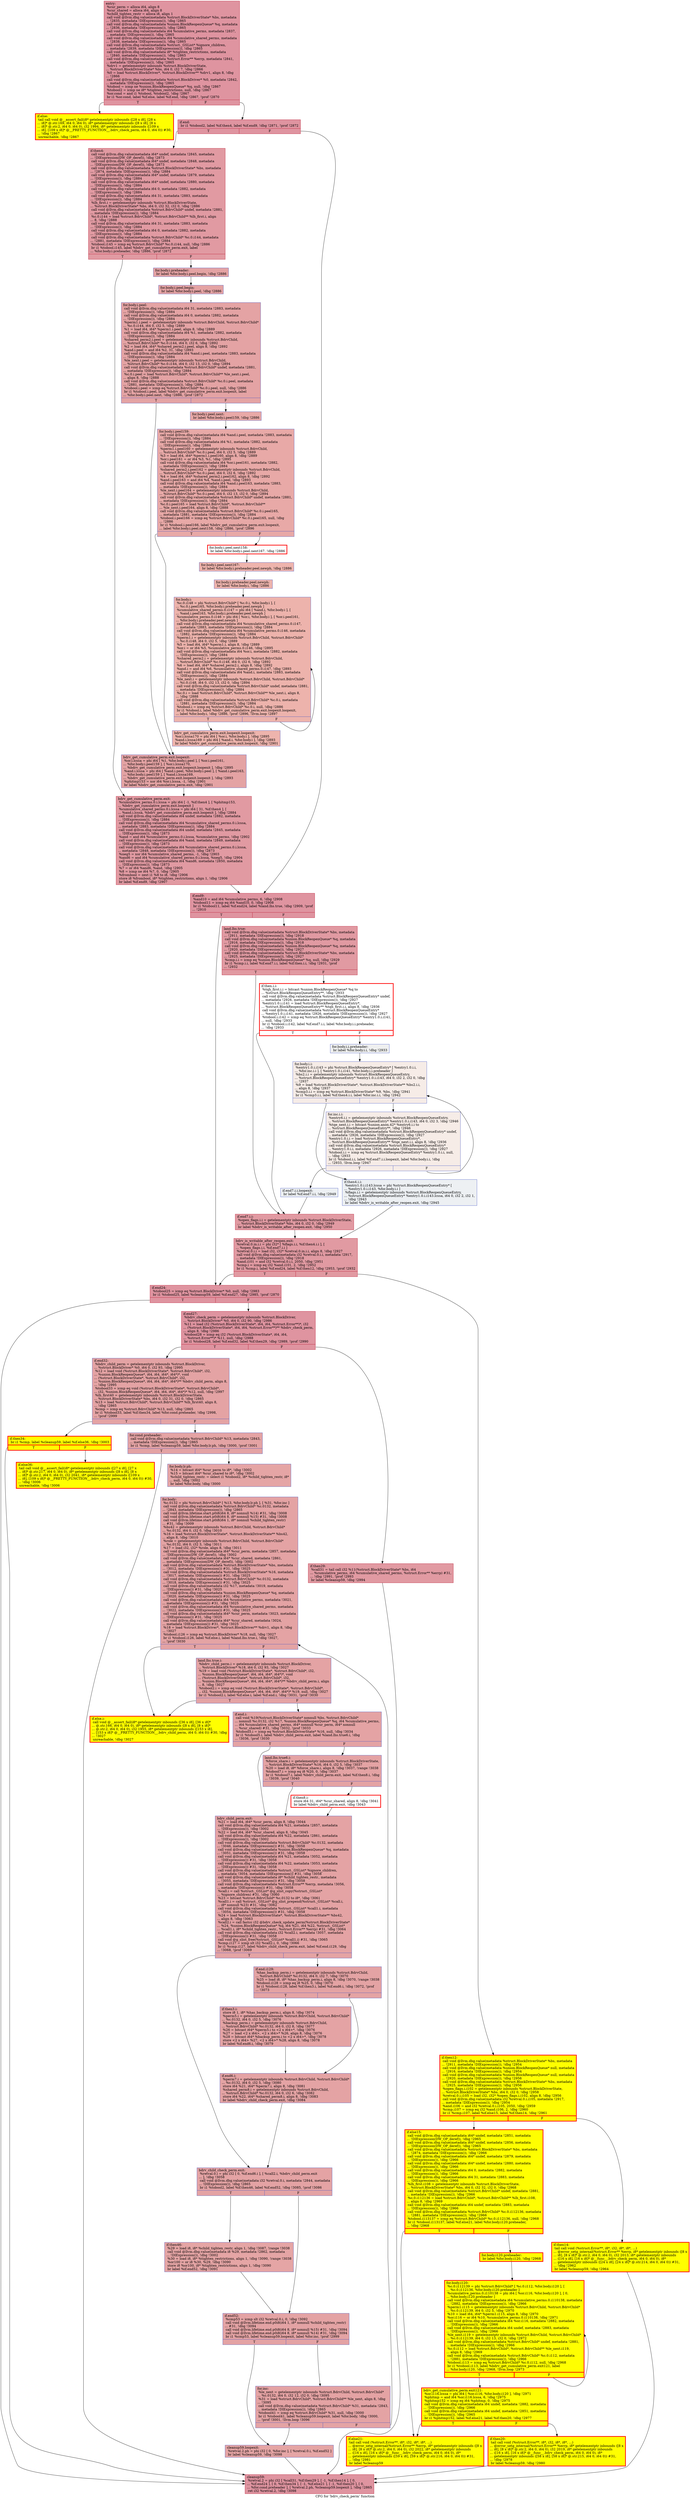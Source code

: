 digraph "CFG for 'bdrv_check_perm' function" {
	label="CFG for 'bdrv_check_perm' function";

	Node0x55906e8eee50 [shape=record,color="#b70d28ff", style=filled, fillcolor="#b70d2870",label="{entry:\l  %cur_perm = alloca i64, align 8\l  %cur_shared = alloca i64, align 8\l  %child_tighten_restr = alloca i8, align 1\l  call void @llvm.dbg.value(metadata %struct.BlockDriverState* %bs, metadata\l... !2835, metadata !DIExpression()), !dbg !2865\l  call void @llvm.dbg.value(metadata %union.BlockReopenQueue* %q, metadata\l... !2836, metadata !DIExpression()), !dbg !2865\l  call void @llvm.dbg.value(metadata i64 %cumulative_perms, metadata !2837,\l... metadata !DIExpression()), !dbg !2865\l  call void @llvm.dbg.value(metadata i64 %cumulative_shared_perms, metadata\l... !2838, metadata !DIExpression()), !dbg !2865\l  call void @llvm.dbg.value(metadata %struct._GSList* %ignore_children,\l... metadata !2839, metadata !DIExpression()), !dbg !2865\l  call void @llvm.dbg.value(metadata i8* %tighten_restrictions, metadata\l... !2840, metadata !DIExpression()), !dbg !2865\l  call void @llvm.dbg.value(metadata %struct.Error** %errp, metadata !2841,\l... metadata !DIExpression()), !dbg !2865\l  %drv1 = getelementptr inbounds %struct.BlockDriverState,\l... %struct.BlockDriverState* %bs, i64 0, i32 7, !dbg !2866\l  %0 = load %struct.BlockDriver*, %struct.BlockDriver** %drv1, align 8, !dbg\l... !2866\l  call void @llvm.dbg.value(metadata %struct.BlockDriver* %0, metadata !2842,\l... metadata !DIExpression()), !dbg !2865\l  %tobool = icmp ne %union.BlockReopenQueue* %q, null, !dbg !2867\l  %tobool2 = icmp ne i8* %tighten_restrictions, null, !dbg !2867\l  %or.cond = and i1 %tobool, %tobool2, !dbg !2867\l  br i1 %or.cond, label %if.else, label %if.end, !dbg !2867, !prof !2870\l|{<s0>T|<s1>F}}"];
	Node0x55906e8eee50:s0 -> Node0x55906e916940;
	Node0x55906e8eee50:s1 -> Node0x55906e9168d0;
	Node0x55906e916940 [shape=record,penwidth=3.0, style="filled", color="red", fillcolor="yellow",label="{if.else:                                          \l  tail call void @__assert_fail(i8* getelementptr inbounds ([28 x i8], [28 x\l... i8]* @.str.169, i64 0, i64 0), i8* getelementptr inbounds ([8 x i8], [8 x\l... i8]* @.str.2, i64 0, i64 0), i32 1994, i8* getelementptr inbounds ([109 x\l... i8], [109 x i8]* @__PRETTY_FUNCTION__.bdrv_check_perm, i64 0, i64 0)) #30,\l... !dbg !2867\l  unreachable, !dbg !2867\l}"];
	Node0x55906e9168d0 [shape=record,color="#b70d28ff", style=filled, fillcolor="#b70d2870",label="{if.end:                                           \l  br i1 %tobool2, label %if.then4, label %if.end9, !dbg !2871, !prof !2872\l|{<s0>T|<s1>F}}"];
	Node0x55906e9168d0:s0 -> Node0x55906e917570;
	Node0x55906e9168d0:s1 -> Node0x55906e917630;
	Node0x55906e917570 [shape=record,color="#b70d28ff", style=filled, fillcolor="#bb1b2c70",label="{if.then4:                                         \l  call void @llvm.dbg.value(metadata i64* undef, metadata !2845, metadata\l... !DIExpression(DW_OP_deref)), !dbg !2873\l  call void @llvm.dbg.value(metadata i64* undef, metadata !2848, metadata\l... !DIExpression(DW_OP_deref)), !dbg !2873\l  call void @llvm.dbg.value(metadata %struct.BlockDriverState* %bs, metadata\l... !2874, metadata !DIExpression()), !dbg !2884\l  call void @llvm.dbg.value(metadata i64* undef, metadata !2879, metadata\l... !DIExpression()), !dbg !2884\l  call void @llvm.dbg.value(metadata i64* undef, metadata !2880, metadata\l... !DIExpression()), !dbg !2884\l  call void @llvm.dbg.value(metadata i64 0, metadata !2882, metadata\l... !DIExpression()), !dbg !2884\l  call void @llvm.dbg.value(metadata i64 31, metadata !2883, metadata\l... !DIExpression()), !dbg !2884\l  %lh_first.i = getelementptr inbounds %struct.BlockDriverState,\l... %struct.BlockDriverState* %bs, i64 0, i32 32, i32 0, !dbg !2886\l  call void @llvm.dbg.value(metadata %struct.BdrvChild* undef, metadata !2881,\l... metadata !DIExpression()), !dbg !2884\l  %c.0.i144 = load %struct.BdrvChild*, %struct.BdrvChild** %lh_first.i, align\l... 8, !dbg !2888\l  call void @llvm.dbg.value(metadata i64 31, metadata !2883, metadata\l... !DIExpression()), !dbg !2884\l  call void @llvm.dbg.value(metadata i64 0, metadata !2882, metadata\l... !DIExpression()), !dbg !2884\l  call void @llvm.dbg.value(metadata %struct.BdrvChild* %c.0.i144, metadata\l... !2881, metadata !DIExpression()), !dbg !2884\l  %tobool.i145 = icmp eq %struct.BdrvChild* %c.0.i144, null, !dbg !2886\l  br i1 %tobool.i145, label %bdrv_get_cumulative_perm.exit, label\l... %for.body.i.preheader, !dbg !2886, !prof !2872\l|{<s0>T|<s1>F}}"];
	Node0x55906e917570:s0 -> Node0x55906e456090;
	Node0x55906e917570:s1 -> Node0x55906eb1cb30;
	Node0x55906eb1cb30 [shape=record,color="#3d50c3ff", style=filled, fillcolor="#c32e3170",label="{for.body.i.preheader:                             \l  br label %for.body.i.peel.begin, !dbg !2886\l}"];
	Node0x55906eb1cb30 -> Node0x55906eae4040;
	Node0x55906eae4040 [shape=record,color="#3d50c3ff", style=filled, fillcolor="#c32e3170",label="{for.body.i.peel.begin:                            \l  br label %for.body.i.peel, !dbg !2886\l}"];
	Node0x55906eae4040 -> Node0x55906ea578b0;
	Node0x55906ea578b0 [shape=record,color="#3d50c3ff", style=filled, fillcolor="#c32e3170",label="{for.body.i.peel:                                  \l  call void @llvm.dbg.value(metadata i64 31, metadata !2883, metadata\l... !DIExpression()), !dbg !2884\l  call void @llvm.dbg.value(metadata i64 0, metadata !2882, metadata\l... !DIExpression()), !dbg !2884\l  %perm1.i.peel = getelementptr inbounds %struct.BdrvChild, %struct.BdrvChild*\l... %c.0.i144, i64 0, i32 5, !dbg !2889\l  %1 = load i64, i64* %perm1.i.peel, align 8, !dbg !2889\l  call void @llvm.dbg.value(metadata i64 %1, metadata !2882, metadata\l... !DIExpression()), !dbg !2884\l  %shared_perm2.i.peel = getelementptr inbounds %struct.BdrvChild,\l... %struct.BdrvChild* %c.0.i144, i64 0, i32 6, !dbg !2892\l  %2 = load i64, i64* %shared_perm2.i.peel, align 8, !dbg !2892\l  %and.i.peel = and i64 %2, 31, !dbg !2893\l  call void @llvm.dbg.value(metadata i64 %and.i.peel, metadata !2883, metadata\l... !DIExpression()), !dbg !2884\l  %le_next.i.peel = getelementptr inbounds %struct.BdrvChild,\l... %struct.BdrvChild* %c.0.i144, i64 0, i32 13, i32 0, !dbg !2894\l  call void @llvm.dbg.value(metadata %struct.BdrvChild* undef, metadata !2881,\l... metadata !DIExpression()), !dbg !2884\l  %c.0.i.peel = load %struct.BdrvChild*, %struct.BdrvChild** %le_next.i.peel,\l... align 8, !dbg !2888\l  call void @llvm.dbg.value(metadata %struct.BdrvChild* %c.0.i.peel, metadata\l... !2881, metadata !DIExpression()), !dbg !2884\l  %tobool.i.peel = icmp eq %struct.BdrvChild* %c.0.i.peel, null, !dbg !2886\l  br i1 %tobool.i.peel, label %bdrv_get_cumulative_perm.exit.loopexit, label\l... %for.body.i.peel.next, !dbg !2886, !prof !2872\l|{<s0>T|<s1>F}}"];
	Node0x55906ea578b0:s0 -> Node0x55906e8ef4c0;
	Node0x55906ea578b0:s1 -> Node0x55906eb34480;
	Node0x55906eb34480 [shape=record,color="#3d50c3ff", style=filled, fillcolor="#ca3b3770",label="{for.body.i.peel.next:                             \l  br label %for.body.i.peel159, !dbg !2886\l}"];
	Node0x55906eb34480 -> Node0x55906e81d4c0;
	Node0x55906e81d4c0 [shape=record,color="#3d50c3ff", style=filled, fillcolor="#ca3b3770",label="{for.body.i.peel159:                               \l  call void @llvm.dbg.value(metadata i64 %and.i.peel, metadata !2883, metadata\l... !DIExpression()), !dbg !2884\l  call void @llvm.dbg.value(metadata i64 %1, metadata !2882, metadata\l... !DIExpression()), !dbg !2884\l  %perm1.i.peel160 = getelementptr inbounds %struct.BdrvChild,\l... %struct.BdrvChild* %c.0.i.peel, i64 0, i32 5, !dbg !2889\l  %3 = load i64, i64* %perm1.i.peel160, align 8, !dbg !2889\l  %or.i.peel161 = or i64 %3, %1, !dbg !2895\l  call void @llvm.dbg.value(metadata i64 %or.i.peel161, metadata !2882,\l... metadata !DIExpression()), !dbg !2884\l  %shared_perm2.i.peel162 = getelementptr inbounds %struct.BdrvChild,\l... %struct.BdrvChild* %c.0.i.peel, i64 0, i32 6, !dbg !2892\l  %4 = load i64, i64* %shared_perm2.i.peel162, align 8, !dbg !2892\l  %and.i.peel163 = and i64 %4, %and.i.peel, !dbg !2893\l  call void @llvm.dbg.value(metadata i64 %and.i.peel163, metadata !2883,\l... metadata !DIExpression()), !dbg !2884\l  %le_next.i.peel164 = getelementptr inbounds %struct.BdrvChild,\l... %struct.BdrvChild* %c.0.i.peel, i64 0, i32 13, i32 0, !dbg !2894\l  call void @llvm.dbg.value(metadata %struct.BdrvChild* undef, metadata !2881,\l... metadata !DIExpression()), !dbg !2884\l  %c.0.i.peel165 = load %struct.BdrvChild*, %struct.BdrvChild**\l... %le_next.i.peel164, align 8, !dbg !2888\l  call void @llvm.dbg.value(metadata %struct.BdrvChild* %c.0.i.peel165,\l... metadata !2881, metadata !DIExpression()), !dbg !2884\l  %tobool.i.peel166 = icmp eq %struct.BdrvChild* %c.0.i.peel165, null, !dbg\l... !2886\l  br i1 %tobool.i.peel166, label %bdrv_get_cumulative_perm.exit.loopexit,\l... label %for.body.i.peel.next158, !dbg !2886, !prof !2896\l|{<s0>T|<s1>F}}"];
	Node0x55906e81d4c0:s0 -> Node0x55906e8ef4c0;
	Node0x55906e81d4c0:s1 -> Node0x55906e8df2d0;
	Node0x55906e8df2d0 [shape=record,penwidth=3.0, color="red",label="{for.body.i.peel.next158:                          \l  br label %for.body.i.peel.next167, !dbg !2886\l}"];
	Node0x55906e8df2d0 -> Node0x55906eb152c0;
	Node0x55906eb152c0 [shape=record,color="#3d50c3ff", style=filled, fillcolor="#d8564670",label="{for.body.i.peel.next167:                          \l  br label %for.body.i.preheader.peel.newph, !dbg !2886\l}"];
	Node0x55906eb152c0 -> Node0x55906eb3b650;
	Node0x55906eb3b650 [shape=record,color="#3d50c3ff", style=filled, fillcolor="#d8564670",label="{for.body.i.preheader.peel.newph:                  \l  br label %for.body.i, !dbg !2886\l}"];
	Node0x55906eb3b650 -> Node0x55906e8efff0;
	Node0x55906e8efff0 [shape=record,color="#3d50c3ff", style=filled, fillcolor="#d6524470",label="{for.body.i:                                       \l  %c.0.i148 = phi %struct.BdrvChild* [ %c.0.i, %for.body.i ], [\l... %c.0.i.peel165, %for.body.i.preheader.peel.newph ]\l  %cumulative_shared_perms.0.i147 = phi i64 [ %and.i, %for.body.i ], [\l... %and.i.peel163, %for.body.i.preheader.peel.newph ]\l  %cumulative_perms.0.i146 = phi i64 [ %or.i, %for.body.i ], [ %or.i.peel161,\l... %for.body.i.preheader.peel.newph ]\l  call void @llvm.dbg.value(metadata i64 %cumulative_shared_perms.0.i147,\l... metadata !2883, metadata !DIExpression()), !dbg !2884\l  call void @llvm.dbg.value(metadata i64 %cumulative_perms.0.i146, metadata\l... !2882, metadata !DIExpression()), !dbg !2884\l  %perm1.i = getelementptr inbounds %struct.BdrvChild, %struct.BdrvChild*\l... %c.0.i148, i64 0, i32 5, !dbg !2889\l  %5 = load i64, i64* %perm1.i, align 8, !dbg !2889\l  %or.i = or i64 %5, %cumulative_perms.0.i146, !dbg !2895\l  call void @llvm.dbg.value(metadata i64 %or.i, metadata !2882, metadata\l... !DIExpression()), !dbg !2884\l  %shared_perm2.i = getelementptr inbounds %struct.BdrvChild,\l... %struct.BdrvChild* %c.0.i148, i64 0, i32 6, !dbg !2892\l  %6 = load i64, i64* %shared_perm2.i, align 8, !dbg !2892\l  %and.i = and i64 %6, %cumulative_shared_perms.0.i147, !dbg !2893\l  call void @llvm.dbg.value(metadata i64 %and.i, metadata !2883, metadata\l... !DIExpression()), !dbg !2884\l  %le_next.i = getelementptr inbounds %struct.BdrvChild, %struct.BdrvChild*\l... %c.0.i148, i64 0, i32 13, i32 0, !dbg !2894\l  call void @llvm.dbg.value(metadata %struct.BdrvChild* undef, metadata !2881,\l... metadata !DIExpression()), !dbg !2884\l  %c.0.i = load %struct.BdrvChild*, %struct.BdrvChild** %le_next.i, align 8,\l... !dbg !2888\l  call void @llvm.dbg.value(metadata %struct.BdrvChild* %c.0.i, metadata\l... !2881, metadata !DIExpression()), !dbg !2884\l  %tobool.i = icmp eq %struct.BdrvChild* %c.0.i, null, !dbg !2886\l  br i1 %tobool.i, label %bdrv_get_cumulative_perm.exit.loopexit.loopexit,\l... label %for.body.i, !dbg !2886, !prof !2896, !llvm.loop !2897\l|{<s0>T|<s1>F}}"];
	Node0x55906e8efff0:s0 -> Node0x55906eae3a60;
	Node0x55906e8efff0:s1 -> Node0x55906e8efff0;
	Node0x55906eae3a60 [shape=record,color="#3d50c3ff", style=filled, fillcolor="#d8564670",label="{bdrv_get_cumulative_perm.exit.loopexit.loopexit:  \l  %or.i.lcssa170 = phi i64 [ %or.i, %for.body.i ], !dbg !2895\l  %and.i.lcssa169 = phi i64 [ %and.i, %for.body.i ], !dbg !2893\l  br label %bdrv_get_cumulative_perm.exit.loopexit, !dbg !2901\l}"];
	Node0x55906eae3a60 -> Node0x55906e8ef4c0;
	Node0x55906e8ef4c0 [shape=record,color="#3d50c3ff", style=filled, fillcolor="#c32e3170",label="{bdrv_get_cumulative_perm.exit.loopexit:           \l  %or.i.lcssa = phi i64 [ %1, %for.body.i.peel ], [ %or.i.peel161,\l... %for.body.i.peel159 ], [ %or.i.lcssa170,\l... %bdrv_get_cumulative_perm.exit.loopexit.loopexit ], !dbg !2895\l  %and.i.lcssa = phi i64 [ %and.i.peel, %for.body.i.peel ], [ %and.i.peel163,\l... %for.body.i.peel159 ], [ %and.i.lcssa169,\l... %bdrv_get_cumulative_perm.exit.loopexit.loopexit ], !dbg !2893\l  %phitmp153 = xor i64 %or.i.lcssa, -1, !dbg !2901\l  br label %bdrv_get_cumulative_perm.exit, !dbg !2901\l}"];
	Node0x55906e8ef4c0 -> Node0x55906e456090;
	Node0x55906e456090 [shape=record,color="#b70d28ff", style=filled, fillcolor="#bb1b2c70",label="{bdrv_get_cumulative_perm.exit:                    \l  %cumulative_perms.0.i.lcssa = phi i64 [ -1, %if.then4 ], [ %phitmp153,\l... %bdrv_get_cumulative_perm.exit.loopexit ]\l  %cumulative_shared_perms.0.i.lcssa = phi i64 [ 31, %if.then4 ], [\l... %and.i.lcssa, %bdrv_get_cumulative_perm.exit.loopexit ], !dbg !2884\l  call void @llvm.dbg.value(metadata i64 undef, metadata !2882, metadata\l... !DIExpression()), !dbg !2884\l  call void @llvm.dbg.value(metadata i64 %cumulative_shared_perms.0.i.lcssa,\l... metadata !2883, metadata !DIExpression()), !dbg !2884\l  call void @llvm.dbg.value(metadata i64 undef, metadata !2845, metadata\l... !DIExpression()), !dbg !2873\l  %and = and i64 %cumulative_perms.0.i.lcssa, %cumulative_perms, !dbg !2902\l  call void @llvm.dbg.value(metadata i64 %and, metadata !2849, metadata\l... !DIExpression()), !dbg !2873\l  call void @llvm.dbg.value(metadata i64 %cumulative_shared_perms.0.i.lcssa,\l... metadata !2848, metadata !DIExpression()), !dbg !2873\l  %neg5 = xor i64 %cumulative_shared_perms, -1, !dbg !2903\l  %and6 = and i64 %cumulative_shared_perms.0.i.lcssa, %neg5, !dbg !2904\l  call void @llvm.dbg.value(metadata i64 %and6, metadata !2850, metadata\l... !DIExpression()), !dbg !2873\l  %7 = or i64 %and6, %and, !dbg !2905\l  %8 = icmp ne i64 %7, 0, !dbg !2905\l  %frombool = zext i1 %8 to i8, !dbg !2906\l  store i8 %frombool, i8* %tighten_restrictions, align 1, !dbg !2906\l  br label %if.end9, !dbg !2907\l}"];
	Node0x55906e456090 -> Node0x55906e917630;
	Node0x55906e917630 [shape=record,color="#b70d28ff", style=filled, fillcolor="#b70d2870",label="{if.end9:                                          \l  %and10 = and i64 %cumulative_perms, 6, !dbg !2908\l  %tobool11 = icmp eq i64 %and10, 0, !dbg !2908\l  br i1 %tobool11, label %if.end24, label %land.lhs.true, !dbg !2909, !prof\l... !2910\l|{<s0>T|<s1>F}}"];
	Node0x55906e917630:s0 -> Node0x55906e91a2e0;
	Node0x55906e917630:s1 -> Node0x55906e91a350;
	Node0x55906e91a350 [shape=record,color="#b70d28ff", style=filled, fillcolor="#bb1b2c70",label="{land.lhs.true:                                    \l  call void @llvm.dbg.value(metadata %struct.BlockDriverState* %bs, metadata\l... !2911, metadata !DIExpression()), !dbg !2918\l  call void @llvm.dbg.value(metadata %union.BlockReopenQueue* %q, metadata\l... !2916, metadata !DIExpression()), !dbg !2918\l  call void @llvm.dbg.value(metadata %union.BlockReopenQueue* %q, metadata\l... !2920, metadata !DIExpression()), !dbg !2927\l  call void @llvm.dbg.value(metadata %struct.BlockDriverState* %bs, metadata\l... !2925, metadata !DIExpression()), !dbg !2927\l  %cmp.i.i = icmp eq %union.BlockReopenQueue* %q, null, !dbg !2929\l  br i1 %cmp.i.i, label %if.end7.i.i, label %if.then.i.i, !dbg !2931, !prof\l... !2932\l|{<s0>T|<s1>F}}"];
	Node0x55906e91a350:s0 -> Node0x55906e811760;
	Node0x55906e91a350:s1 -> Node0x55906e930b10;
	Node0x55906e930b10 [shape=record,penwidth=3.0, color="red",label="{if.then.i.i:                                      \l  %tqh_first.i.i = bitcast %union.BlockReopenQueue* %q to\l... %struct.BlockReopenQueueEntry**, !dbg !2933\l  call void @llvm.dbg.value(metadata %struct.BlockReopenQueueEntry* undef,\l... metadata !2926, metadata !DIExpression()), !dbg !2927\l  %entry1.0.i.i141 = load %struct.BlockReopenQueueEntry*,\l... %struct.BlockReopenQueueEntry** %tqh_first.i.i, align 8, !dbg !2936\l  call void @llvm.dbg.value(metadata %struct.BlockReopenQueueEntry*\l... %entry1.0.i.i141, metadata !2926, metadata !DIExpression()), !dbg !2927\l  %tobool.i.i142 = icmp eq %struct.BlockReopenQueueEntry* %entry1.0.i.i141,\l... null, !dbg !2933\l  br i1 %tobool.i.i142, label %if.end7.i.i, label %for.body.i.i.preheader,\l... !dbg !2933\l|{<s0>T|<s1>F}}"];
	Node0x55906e930b10:s0 -> Node0x55906e811760;
	Node0x55906e930b10:s1 -> Node0x55906e822dd0;
	Node0x55906e822dd0 [shape=record,color="#3d50c3ff", style=filled, fillcolor="#dbdcde70",label="{for.body.i.i.preheader:                           \l  br label %for.body.i.i, !dbg !2933\l}"];
	Node0x55906e822dd0 -> Node0x55906e37cdf0;
	Node0x55906e37cdf0 [shape=record,color="#3d50c3ff", style=filled, fillcolor="#ead5c970",label="{for.body.i.i:                                     \l  %entry1.0.i.i143 = phi %struct.BlockReopenQueueEntry* [ %entry1.0.i.i,\l... %for.inc.i.i ], [ %entry1.0.i.i141, %for.body.i.i.preheader ]\l  %bs2.i.i = getelementptr inbounds %struct.BlockReopenQueueEntry,\l... %struct.BlockReopenQueueEntry* %entry1.0.i.i143, i64 0, i32 2, i32 0, !dbg\l... !2937\l  %9 = load %struct.BlockDriverState*, %struct.BlockDriverState** %bs2.i.i,\l... align 8, !dbg !2937\l  %cmp3.i.i = icmp eq %struct.BlockDriverState* %9, %bs, !dbg !2941\l  br i1 %cmp3.i.i, label %if.then4.i.i, label %for.inc.i.i, !dbg !2942\l|{<s0>T|<s1>F}}"];
	Node0x55906e37cdf0:s0 -> Node0x55906e750ea0;
	Node0x55906e37cdf0:s1 -> Node0x55906e6d93c0;
	Node0x55906e750ea0 [shape=record,color="#3d50c3ff", style=filled, fillcolor="#d6dce470",label="{if.then4.i.i:                                     \l  %entry1.0.i.i143.lcssa = phi %struct.BlockReopenQueueEntry* [\l... %entry1.0.i.i143, %for.body.i.i ]\l  %flags.i.i = getelementptr inbounds %struct.BlockReopenQueueEntry,\l... %struct.BlockReopenQueueEntry* %entry1.0.i.i143.lcssa, i64 0, i32 2, i32 1,\l... !dbg !2943\l  br label %bdrv_is_writable_after_reopen.exit, !dbg !2945\l}"];
	Node0x55906e750ea0 -> Node0x55906e5c9710;
	Node0x55906e6d93c0 [shape=record,color="#3d50c3ff", style=filled, fillcolor="#ead5c970",label="{for.inc.i.i:                                      \l  %entry6.i.i = getelementptr inbounds %struct.BlockReopenQueueEntry,\l... %struct.BlockReopenQueueEntry* %entry1.0.i.i143, i64 0, i32 3, !dbg !2946\l  %tqe_next.i.i = bitcast %union.anon.42* %entry6.i.i to\l... %struct.BlockReopenQueueEntry**, !dbg !2946\l  call void @llvm.dbg.value(metadata %struct.BlockReopenQueueEntry* undef,\l... metadata !2926, metadata !DIExpression()), !dbg !2927\l  %entry1.0.i.i = load %struct.BlockReopenQueueEntry*,\l... %struct.BlockReopenQueueEntry** %tqe_next.i.i, align 8, !dbg !2936\l  call void @llvm.dbg.value(metadata %struct.BlockReopenQueueEntry*\l... %entry1.0.i.i, metadata !2926, metadata !DIExpression()), !dbg !2927\l  %tobool.i.i = icmp eq %struct.BlockReopenQueueEntry* %entry1.0.i.i, null,\l... !dbg !2933\l  br i1 %tobool.i.i, label %if.end7.i.i.loopexit, label %for.body.i.i, !dbg\l... !2933, !llvm.loop !2947\l|{<s0>T|<s1>F}}"];
	Node0x55906e6d93c0:s0 -> Node0x55906e2cc690;
	Node0x55906e6d93c0:s1 -> Node0x55906e37cdf0;
	Node0x55906e2cc690 [shape=record,color="#3d50c3ff", style=filled, fillcolor="#d6dce470",label="{if.end7.i.i.loopexit:                             \l  br label %if.end7.i.i, !dbg !2949\l}"];
	Node0x55906e2cc690 -> Node0x55906e811760;
	Node0x55906e811760 [shape=record,color="#b70d28ff", style=filled, fillcolor="#bb1b2c70",label="{if.end7.i.i:                                      \l  %open_flags.i.i = getelementptr inbounds %struct.BlockDriverState,\l... %struct.BlockDriverState* %bs, i64 0, i32 0, !dbg !2949\l  br label %bdrv_is_writable_after_reopen.exit, !dbg !2950\l}"];
	Node0x55906e811760 -> Node0x55906e5c9710;
	Node0x55906e5c9710 [shape=record,color="#b70d28ff", style=filled, fillcolor="#bb1b2c70",label="{bdrv_is_writable_after_reopen.exit:               \l  %retval.0.in.i.i = phi i32* [ %flags.i.i, %if.then4.i.i ], [\l... %open_flags.i.i, %if.end7.i.i ]\l  %retval.0.i.i = load i32, i32* %retval.0.in.i.i, align 8, !dbg !2927\l  call void @llvm.dbg.value(metadata i32 %retval.0.i.i, metadata !2917,\l... metadata !DIExpression()), !dbg !2918\l  %and.i101 = and i32 %retval.0.i.i, 2050, !dbg !2951\l  %cmp.i = icmp eq i32 %and.i101, 2, !dbg !2952\l  br i1 %cmp.i, label %if.end24, label %if.then12, !dbg !2953, !prof !2932\l|{<s0>T|<s1>F}}"];
	Node0x55906e5c9710:s0 -> Node0x55906e91a2e0;
	Node0x55906e5c9710:s1 -> Node0x55906e91a290;
	Node0x55906e91a290 [shape=record,penwidth=3.0, style="filled", color="red", fillcolor="yellow",label="{if.then12:                                        \l  call void @llvm.dbg.value(metadata %struct.BlockDriverState* %bs, metadata\l... !2911, metadata !DIExpression()), !dbg !2954\l  call void @llvm.dbg.value(metadata %union.BlockReopenQueue* null, metadata\l... !2916, metadata !DIExpression()), !dbg !2954\l  call void @llvm.dbg.value(metadata %union.BlockReopenQueue* null, metadata\l... !2920, metadata !DIExpression()), !dbg !2956\l  call void @llvm.dbg.value(metadata %struct.BlockDriverState* %bs, metadata\l... !2925, metadata !DIExpression()), !dbg !2956\l  %open_flags.i.i102 = getelementptr inbounds %struct.BlockDriverState,\l... %struct.BlockDriverState* %bs, i64 0, i32 0, !dbg !2958\l  %retval.0.i.i105 = load i32, i32* %open_flags.i.i102, align 8, !dbg !2956\l  call void @llvm.dbg.value(metadata i32 %retval.0.i.i105, metadata !2917,\l... metadata !DIExpression()), !dbg !2954\l  %and.i106 = and i32 %retval.0.i.i105, 2050, !dbg !2959\l  %cmp.i107 = icmp eq i32 %and.i106, 2, !dbg !2960\l  br i1 %cmp.i107, label %if.else15, label %if.then14, !dbg !2961\l|{<s0>T|<s1>F}}"];
	Node0x55906e91a290:s0 -> Node0x55906e91acb0;
	Node0x55906e91a290:s1 -> Node0x55906e91abf0;
	Node0x55906e91abf0 [shape=record,penwidth=3.0, style="filled", color="red", fillcolor="yellow",label="{if.then14:                                        \l  tail call void (%struct.Error**, i8*, i32, i8*, i8*, ...)\l... @error_setg_internal(%struct.Error** %errp, i8* getelementptr inbounds ([8 x\l... i8], [8 x i8]* @.str.2, i64 0, i64 0), i32 2013, i8* getelementptr inbounds\l... ([16 x i8], [16 x i8]* @__func__.bdrv_check_perm, i64 0, i64 0), i8*\l... getelementptr inbounds ([24 x i8], [24 x i8]* @.str.214, i64 0, i64 0)) #31,\l... !dbg !2962\l  br label %cleanup59, !dbg !2964\l}"];
	Node0x55906e91abf0 -> Node0x55906e91cc90;
	Node0x55906e91acb0 [shape=record,penwidth=3.0, style="filled", color="red", fillcolor="yellow",label="{if.else15:                                        \l  call void @llvm.dbg.value(metadata i64* undef, metadata !2851, metadata\l... !DIExpression(DW_OP_deref)), !dbg !2965\l  call void @llvm.dbg.value(metadata i64* undef, metadata !2856, metadata\l... !DIExpression(DW_OP_deref)), !dbg !2965\l  call void @llvm.dbg.value(metadata %struct.BlockDriverState* %bs, metadata\l... !2874, metadata !DIExpression()), !dbg !2966\l  call void @llvm.dbg.value(metadata i64* undef, metadata !2879, metadata\l... !DIExpression()), !dbg !2966\l  call void @llvm.dbg.value(metadata i64* undef, metadata !2880, metadata\l... !DIExpression()), !dbg !2966\l  call void @llvm.dbg.value(metadata i64 0, metadata !2882, metadata\l... !DIExpression()), !dbg !2966\l  call void @llvm.dbg.value(metadata i64 31, metadata !2883, metadata\l... !DIExpression()), !dbg !2966\l  %lh_first.i108 = getelementptr inbounds %struct.BlockDriverState,\l... %struct.BlockDriverState* %bs, i64 0, i32 32, i32 0, !dbg !2968\l  call void @llvm.dbg.value(metadata %struct.BdrvChild* undef, metadata !2881,\l... metadata !DIExpression()), !dbg !2966\l  %c.0.i112136 = load %struct.BdrvChild*, %struct.BdrvChild** %lh_first.i108,\l... align 8, !dbg !2969\l  call void @llvm.dbg.value(metadata i64 undef, metadata !2883, metadata\l... !DIExpression()), !dbg !2966\l  call void @llvm.dbg.value(metadata %struct.BdrvChild* %c.0.i112136, metadata\l... !2881, metadata !DIExpression()), !dbg !2966\l  %tobool.i113137 = icmp eq %struct.BdrvChild* %c.0.i112136, null, !dbg !2968\l  br i1 %tobool.i113137, label %if.else21, label %for.body.i120.preheader,\l... !dbg !2968\l|{<s0>T|<s1>F}}"];
	Node0x55906e91acb0:s0 -> Node0x55906e91c530;
	Node0x55906e91acb0:s1 -> Node0x55906ebac560;
	Node0x55906ebac560 [shape=record,penwidth=3.0, style="filled", color="red", fillcolor="yellow",label="{for.body.i120.preheader:                          \l  br label %for.body.i120, !dbg !2968\l}"];
	Node0x55906ebac560 -> Node0x55906e95de40;
	Node0x55906e95de40 [shape=record,penwidth=3.0, style="filled", color="red", fillcolor="yellow",label="{for.body.i120:                                    \l  %c.0.i112139 = phi %struct.BdrvChild* [ %c.0.i112, %for.body.i120 ], [\l... %c.0.i112136, %for.body.i120.preheader ]\l  %cumulative_perms.0.i110138 = phi i64 [ %or.i116, %for.body.i120 ], [ 0,\l... %for.body.i120.preheader ]\l  call void @llvm.dbg.value(metadata i64 %cumulative_perms.0.i110138, metadata\l... !2882, metadata !DIExpression()), !dbg !2966\l  %perm1.i115 = getelementptr inbounds %struct.BdrvChild, %struct.BdrvChild*\l... %c.0.i112139, i64 0, i32 5, !dbg !2970\l  %10 = load i64, i64* %perm1.i115, align 8, !dbg !2970\l  %or.i116 = or i64 %10, %cumulative_perms.0.i110138, !dbg !2971\l  call void @llvm.dbg.value(metadata i64 %or.i116, metadata !2882, metadata\l... !DIExpression()), !dbg !2966\l  call void @llvm.dbg.value(metadata i64 undef, metadata !2883, metadata\l... !DIExpression()), !dbg !2966\l  %le_next.i119 = getelementptr inbounds %struct.BdrvChild, %struct.BdrvChild*\l... %c.0.i112139, i64 0, i32 13, i32 0, !dbg !2972\l  call void @llvm.dbg.value(metadata %struct.BdrvChild* undef, metadata !2881,\l... metadata !DIExpression()), !dbg !2966\l  %c.0.i112 = load %struct.BdrvChild*, %struct.BdrvChild** %le_next.i119,\l... align 8, !dbg !2969\l  call void @llvm.dbg.value(metadata %struct.BdrvChild* %c.0.i112, metadata\l... !2881, metadata !DIExpression()), !dbg !2966\l  %tobool.i113 = icmp eq %struct.BdrvChild* %c.0.i112, null, !dbg !2968\l  br i1 %tobool.i113, label %bdrv_get_cumulative_perm.exit121, label\l... %for.body.i120, !dbg !2968, !llvm.loop !2973\l|{<s0>T|<s1>F}}"];
	Node0x55906e95de40:s0 -> Node0x55906e2296f0;
	Node0x55906e95de40:s1 -> Node0x55906e95de40;
	Node0x55906e2296f0 [shape=record,penwidth=3.0, style="filled", color="red", fillcolor="yellow",label="{bdrv_get_cumulative_perm.exit121:                 \l  %or.i116.lcssa = phi i64 [ %or.i116, %for.body.i120 ], !dbg !2971\l  %phitmp = and i64 %or.i116.lcssa, 6, !dbg !2975\l  %phitmp152 = icmp eq i64 %phitmp, 0, !dbg !2975\l  call void @llvm.dbg.value(metadata i64 undef, metadata !2882, metadata\l... !DIExpression()), !dbg !2966\l  call void @llvm.dbg.value(metadata i64 undef, metadata !2851, metadata\l... !DIExpression()), !dbg !2965\l  br i1 %phitmp152, label %if.else21, label %if.then20, !dbg !2977\l|{<s0>T|<s1>F}}"];
	Node0x55906e2296f0:s0 -> Node0x55906e91c530;
	Node0x55906e2296f0:s1 -> Node0x55906e91c490;
	Node0x55906e91c490 [shape=record,penwidth=3.0, style="filled", color="red", fillcolor="yellow",label="{if.then20:                                        \l  tail call void (%struct.Error**, i8*, i32, i8*, i8*, ...)\l... @error_setg_internal(%struct.Error** %errp, i8* getelementptr inbounds ([8 x\l... i8], [8 x i8]* @.str.2, i64 0, i64 0), i32 2019, i8* getelementptr inbounds\l... ([16 x i8], [16 x i8]* @__func__.bdrv_check_perm, i64 0, i64 0), i8*\l... getelementptr inbounds ([58 x i8], [58 x i8]* @.str.215, i64 0, i64 0)) #31,\l... !dbg !2978\l  br label %cleanup59, !dbg !2980\l}"];
	Node0x55906e91c490 -> Node0x55906e91cc90;
	Node0x55906e91c530 [shape=record,penwidth=3.0, style="filled", color="red", fillcolor="yellow",label="{if.else21:                                        \l  tail call void (%struct.Error**, i8*, i32, i8*, i8*, ...)\l... @error_setg_internal(%struct.Error** %errp, i8* getelementptr inbounds ([8 x\l... i8], [8 x i8]* @.str.2, i64 0, i64 0), i32 2022, i8* getelementptr inbounds\l... ([16 x i8], [16 x i8]* @__func__.bdrv_check_perm, i64 0, i64 0), i8*\l... getelementptr inbounds ([59 x i8], [59 x i8]* @.str.216, i64 0, i64 0)) #31,\l... !dbg !2981\l  br label %cleanup59\l}"];
	Node0x55906e91c530 -> Node0x55906e91cc90;
	Node0x55906e91a2e0 [shape=record,color="#b70d28ff", style=filled, fillcolor="#b70d2870",label="{if.end24:                                         \l  %tobool25 = icmp eq %struct.BlockDriver* %0, null, !dbg !2983\l  br i1 %tobool25, label %cleanup59, label %if.end27, !dbg !2985, !prof !2870\l|{<s0>T|<s1>F}}"];
	Node0x55906e91a2e0:s0 -> Node0x55906e91cc90;
	Node0x55906e91a2e0:s1 -> Node0x55906e91ded0;
	Node0x55906e91ded0 [shape=record,color="#b70d28ff", style=filled, fillcolor="#b70d2870",label="{if.end27:                                         \l  %bdrv_check_perm = getelementptr inbounds %struct.BlockDriver,\l... %struct.BlockDriver* %0, i64 0, i32 90, !dbg !2986\l  %11 = load i32 (%struct.BlockDriverState*, i64, i64, %struct.Error**)*, i32\l... (%struct.BlockDriverState*, i64, i64, %struct.Error**)** %bdrv_check_perm,\l... align 8, !dbg !2986\l  %tobool28 = icmp eq i32 (%struct.BlockDriverState*, i64, i64,\l... %struct.Error**)* %11, null, !dbg !2988\l  br i1 %tobool28, label %if.end32, label %if.then29, !dbg !2989, !prof !2990\l|{<s0>T|<s1>F}}"];
	Node0x55906e91ded0:s0 -> Node0x55906e91e570;
	Node0x55906e91ded0:s1 -> Node0x55906e91e520;
	Node0x55906e91e520 [shape=record,color="#b70d28ff", style=filled, fillcolor="#bb1b2c70",label="{if.then29:                                        \l  %call31 = tail call i32 %11(%struct.BlockDriverState* %bs, i64\l... %cumulative_perms, i64 %cumulative_shared_perms, %struct.Error** %errp) #31,\l... !dbg !2991, !prof !2993\l  br label %cleanup59, !dbg !2994\l}"];
	Node0x55906e91e520 -> Node0x55906e91cc90;
	Node0x55906e91e570 [shape=record,color="#3d50c3ff", style=filled, fillcolor="#c32e3170",label="{if.end32:                                         \l  %bdrv_child_perm = getelementptr inbounds %struct.BlockDriver,\l... %struct.BlockDriver* %0, i64 0, i32 93, !dbg !2995\l  %12 = load void (%struct.BlockDriverState*, %struct.BdrvChild*, i32,\l... %union.BlockReopenQueue*, i64, i64, i64*, i64*)*, void\l... (%struct.BlockDriverState*, %struct.BdrvChild*, i32,\l... %union.BlockReopenQueue*, i64, i64, i64*, i64*)** %bdrv_child_perm, align 8,\l... !dbg !2995\l  %tobool33 = icmp eq void (%struct.BlockDriverState*, %struct.BdrvChild*,\l... i32, %union.BlockReopenQueue*, i64, i64, i64*, i64*)* %12, null, !dbg !2997\l  %lh_first40 = getelementptr inbounds %struct.BlockDriverState,\l... %struct.BlockDriverState* %bs, i64 0, i32 31, i32 0, !dbg !2865\l  %13 = load %struct.BdrvChild*, %struct.BdrvChild** %lh_first40, align 8,\l... !dbg !2865\l  %cmp = icmp eq %struct.BdrvChild* %13, null, !dbg !2865\l  br i1 %tobool33, label %if.then34, label %for.cond.preheader, !dbg !2998,\l... !prof !2999\l|{<s0>T|<s1>F}}"];
	Node0x55906e91e570:s0 -> Node0x55906e91f300;
	Node0x55906e91e570:s1 -> Node0x55906e60aec0;
	Node0x55906e60aec0 [shape=record,color="#3d50c3ff", style=filled, fillcolor="#c32e3170",label="{for.cond.preheader:                               \l  call void @llvm.dbg.value(metadata %struct.BdrvChild* %13, metadata !2843,\l... metadata !DIExpression()), !dbg !2865\l  br i1 %cmp, label %cleanup59, label %for.body.lr.ph, !dbg !3000, !prof !3001\l|{<s0>T|<s1>F}}"];
	Node0x55906e60aec0:s0 -> Node0x55906e91cc90;
	Node0x55906e60aec0:s1 -> Node0x55906e583ee0;
	Node0x55906e583ee0 [shape=record,color="#3d50c3ff", style=filled, fillcolor="#c5333470",label="{for.body.lr.ph:                                   \l  %14 = bitcast i64* %cur_perm to i8*, !dbg !3002\l  %15 = bitcast i64* %cur_shared to i8*, !dbg !3002\l  %child_tighten_restr. = select i1 %tobool2, i8* %child_tighten_restr, i8*\l... null, !dbg !3002\l  br label %for.body, !dbg !3000\l}"];
	Node0x55906e583ee0 -> Node0x55906e67bf60;
	Node0x55906e91f300 [shape=record,penwidth=3.0, style="filled", color="red", fillcolor="yellow",label="{if.then34:                                        \l  br i1 %cmp, label %cleanup59, label %if.else36, !dbg !3003\l|{<s0>T|<s1>F}}"];
	Node0x55906e91f300:s0 -> Node0x55906e91cc90;
	Node0x55906e91f300:s1 -> Node0x55906e91f980;
	Node0x55906e91f980 [shape=record,penwidth=3.0, style="filled", color="red", fillcolor="yellow",label="{if.else36:                                        \l  tail call void @__assert_fail(i8* getelementptr inbounds ([27 x i8], [27 x\l... i8]* @.str.217, i64 0, i64 0), i8* getelementptr inbounds ([8 x i8], [8 x\l... i8]* @.str.2, i64 0, i64 0), i32 2041, i8* getelementptr inbounds ([109 x\l... i8], [109 x i8]* @__PRETTY_FUNCTION__.bdrv_check_perm, i64 0, i64 0)) #30,\l... !dbg !3006\l  unreachable, !dbg !3006\l}"];
	Node0x55906e67bf60 [shape=record,color="#3d50c3ff", style=filled, fillcolor="#c32e3170",label="{for.body:                                         \l  %c.0132 = phi %struct.BdrvChild* [ %13, %for.body.lr.ph ], [ %31, %for.inc ]\l  call void @llvm.dbg.value(metadata %struct.BdrvChild* %c.0132, metadata\l... !2843, metadata !DIExpression()), !dbg !2865\l  call void @llvm.lifetime.start.p0i8(i64 8, i8* nonnull %14) #31, !dbg !3008\l  call void @llvm.lifetime.start.p0i8(i64 8, i8* nonnull %15) #31, !dbg !3008\l  call void @llvm.lifetime.start.p0i8(i64 1, i8* nonnull %child_tighten_restr)\l... #31, !dbg !3009\l  %bs42 = getelementptr inbounds %struct.BdrvChild, %struct.BdrvChild*\l... %c.0132, i64 0, i32 0, !dbg !3010\l  %16 = load %struct.BlockDriverState*, %struct.BlockDriverState** %bs42,\l... align 8, !dbg !3010\l  %role = getelementptr inbounds %struct.BdrvChild, %struct.BdrvChild*\l... %c.0132, i64 0, i32 3, !dbg !3011\l  %17 = load i32, i32* %role, align 8, !dbg !3011\l  call void @llvm.dbg.value(metadata i64* %cur_perm, metadata !2857, metadata\l... !DIExpression(DW_OP_deref)), !dbg !3002\l  call void @llvm.dbg.value(metadata i64* %cur_shared, metadata !2861,\l... metadata !DIExpression(DW_OP_deref)), !dbg !3002\l  call void @llvm.dbg.value(metadata %struct.BlockDriverState* %bs, metadata\l... !3012, metadata !DIExpression()) #31, !dbg !3025\l  call void @llvm.dbg.value(metadata %struct.BlockDriverState* %16, metadata\l... !3017, metadata !DIExpression()) #31, !dbg !3025\l  call void @llvm.dbg.value(metadata %struct.BdrvChild* %c.0132, metadata\l... !3018, metadata !DIExpression()) #31, !dbg !3025\l  call void @llvm.dbg.value(metadata i32 %17, metadata !3019, metadata\l... !DIExpression()) #31, !dbg !3025\l  call void @llvm.dbg.value(metadata %union.BlockReopenQueue* %q, metadata\l... !3020, metadata !DIExpression()) #31, !dbg !3025\l  call void @llvm.dbg.value(metadata i64 %cumulative_perms, metadata !3021,\l... metadata !DIExpression()) #31, !dbg !3025\l  call void @llvm.dbg.value(metadata i64 %cumulative_shared_perms, metadata\l... !3022, metadata !DIExpression()) #31, !dbg !3025\l  call void @llvm.dbg.value(metadata i64* %cur_perm, metadata !3023, metadata\l... !DIExpression()) #31, !dbg !3025\l  call void @llvm.dbg.value(metadata i64* %cur_shared, metadata !3024,\l... metadata !DIExpression()) #31, !dbg !3025\l  %18 = load %struct.BlockDriver*, %struct.BlockDriver** %drv1, align 8, !dbg\l... !3027\l  %tobool.i126 = icmp eq %struct.BlockDriver* %18, null, !dbg !3027\l  br i1 %tobool.i126, label %if.else.i, label %land.lhs.true.i, !dbg !3027,\l... !prof !3030\l|{<s0>T|<s1>F}}"];
	Node0x55906e67bf60:s0 -> Node0x55906e278b80;
	Node0x55906e67bf60:s1 -> Node0x55906e6ed1f0;
	Node0x55906e6ed1f0 [shape=record,color="#3d50c3ff", style=filled, fillcolor="#c32e3170",label="{land.lhs.true.i:                                  \l  %bdrv_child_perm.i = getelementptr inbounds %struct.BlockDriver,\l... %struct.BlockDriver* %18, i64 0, i32 93, !dbg !3027\l  %19 = load void (%struct.BlockDriverState*, %struct.BdrvChild*, i32,\l... %union.BlockReopenQueue*, i64, i64, i64*, i64*)*, void\l... (%struct.BlockDriverState*, %struct.BdrvChild*, i32,\l... %union.BlockReopenQueue*, i64, i64, i64*, i64*)** %bdrv_child_perm.i, align\l... 8, !dbg !3027\l  %tobool2.i = icmp eq void (%struct.BlockDriverState*, %struct.BdrvChild*,\l... i32, %union.BlockReopenQueue*, i64, i64, i64*, i64*)* %19, null, !dbg !3027\l  br i1 %tobool2.i, label %if.else.i, label %if.end.i, !dbg !3031, !prof !3030\l|{<s0>T|<s1>F}}"];
	Node0x55906e6ed1f0:s0 -> Node0x55906e278b80;
	Node0x55906e6ed1f0:s1 -> Node0x55906e9b8950;
	Node0x55906e278b80 [shape=record,penwidth=3.0, style="filled", color="red", fillcolor="yellow",label="{if.else.i:                                        \l  call void @__assert_fail(i8* getelementptr inbounds ([36 x i8], [36 x i8]*\l... @.str.166, i64 0, i64 0), i8* getelementptr inbounds ([8 x i8], [8 x i8]*\l... @.str.2, i64 0, i64 0), i32 1955, i8* getelementptr inbounds ([153 x i8],\l... [153 x i8]* @__PRETTY_FUNCTION__.bdrv_child_perm, i64 0, i64 0)) #30, !dbg\l... !3027\l  unreachable, !dbg !3027\l}"];
	Node0x55906e9b8950 [shape=record,color="#3d50c3ff", style=filled, fillcolor="#c32e3170",label="{if.end.i:                                         \l  call void %19(%struct.BlockDriverState* nonnull %bs, %struct.BdrvChild*\l... nonnull %c.0132, i32 %17, %union.BlockReopenQueue* %q, i64 %cumulative_perms,\l... i64 %cumulative_shared_perms, i64* nonnull %cur_perm, i64* nonnull\l... %cur_shared) #31, !dbg !3032, !prof !3033\l  %tobool5.i = icmp eq %struct.BlockDriverState* %16, null, !dbg !3034\l  br i1 %tobool5.i, label %bdrv_child_perm.exit, label %land.lhs.true6.i, !dbg\l... !3036, !prof !3030\l|{<s0>T|<s1>F}}"];
	Node0x55906e9b8950:s0 -> Node0x55906e8ad0d0;
	Node0x55906e9b8950:s1 -> Node0x55906e48ba40;
	Node0x55906e48ba40 [shape=record,color="#3d50c3ff", style=filled, fillcolor="#c32e3170",label="{land.lhs.true6.i:                                 \l  %force_share.i = getelementptr inbounds %struct.BlockDriverState,\l... %struct.BlockDriverState* %16, i64 0, i32 5, !dbg !3037\l  %20 = load i8, i8* %force_share.i, align 8, !dbg !3037, !range !3038\l  %tobool7.i = icmp eq i8 %20, 0, !dbg !3037\l  br i1 %tobool7.i, label %bdrv_child_perm.exit, label %if.then8.i, !dbg\l... !3039, !prof !3040\l|{<s0>T|<s1>F}}"];
	Node0x55906e48ba40:s0 -> Node0x55906e8ad0d0;
	Node0x55906e48ba40:s1 -> Node0x55906ea006d0;
	Node0x55906ea006d0 [shape=record,penwidth=3.0, color="red",label="{if.then8.i:                                       \l  store i64 31, i64* %cur_shared, align 8, !dbg !3041\l  br label %bdrv_child_perm.exit, !dbg !3043\l}"];
	Node0x55906ea006d0 -> Node0x55906e8ad0d0;
	Node0x55906e8ad0d0 [shape=record,color="#3d50c3ff", style=filled, fillcolor="#c32e3170",label="{bdrv_child_perm.exit:                             \l  %21 = load i64, i64* %cur_perm, align 8, !dbg !3044\l  call void @llvm.dbg.value(metadata i64 %21, metadata !2857, metadata\l... !DIExpression()), !dbg !3002\l  %22 = load i64, i64* %cur_shared, align 8, !dbg !3045\l  call void @llvm.dbg.value(metadata i64 %22, metadata !2861, metadata\l... !DIExpression()), !dbg !3002\l  call void @llvm.dbg.value(metadata %struct.BdrvChild* %c.0132, metadata\l... !3046, metadata !DIExpression()) #31, !dbg !3058\l  call void @llvm.dbg.value(metadata %union.BlockReopenQueue* %q, metadata\l... !3051, metadata !DIExpression()) #31, !dbg !3058\l  call void @llvm.dbg.value(metadata i64 %21, metadata !3052, metadata\l... !DIExpression()) #31, !dbg !3058\l  call void @llvm.dbg.value(metadata i64 %22, metadata !3053, metadata\l... !DIExpression()) #31, !dbg !3058\l  call void @llvm.dbg.value(metadata %struct._GSList* %ignore_children,\l... metadata !3054, metadata !DIExpression()) #31, !dbg !3058\l  call void @llvm.dbg.value(metadata i8* %child_tighten_restr., metadata\l... !3055, metadata !DIExpression()) #31, !dbg !3058\l  call void @llvm.dbg.value(metadata %struct.Error** %errp, metadata !3056,\l... metadata !DIExpression()) #31, !dbg !3058\l  %call.i = call %struct._GSList* @g_slist_copy(%struct._GSList*\l... %ignore_children) #31, !dbg !3060\l  %23 = bitcast %struct.BdrvChild* %c.0132 to i8*, !dbg !3061\l  %call1.i = call %struct._GSList* @g_slist_prepend(%struct._GSList* %call.i,\l... i8* nonnull %23) #31, !dbg !3062\l  call void @llvm.dbg.value(metadata %struct._GSList* %call1.i, metadata\l... !3054, metadata !DIExpression()) #31, !dbg !3058\l  %24 = load %struct.BlockDriverState*, %struct.BlockDriverState** %bs42,\l... align 8, !dbg !3063\l  %call2.i = call fastcc i32 @bdrv_check_update_perm(%struct.BlockDriverState*\l... %24, %union.BlockReopenQueue* %q, i64 %21, i64 %22, %struct._GSList*\l... %call1.i, i8* %child_tighten_restr., %struct.Error** %errp) #31, !dbg !3064\l  call void @llvm.dbg.value(metadata i32 %call2.i, metadata !3057, metadata\l... !DIExpression()) #31, !dbg !3058\l  call void @g_slist_free(%struct._GSList* %call1.i) #31, !dbg !3065\l  %cmp.i127 = icmp slt i32 %call2.i, 0, !dbg !3066\l  br i1 %cmp.i127, label %bdrv_child_check_perm.exit, label %if.end.i129, !dbg\l... !3068, !prof !3069\l|{<s0>T|<s1>F}}"];
	Node0x55906e8ad0d0:s0 -> Node0x55906e9cd4f0;
	Node0x55906e8ad0d0:s1 -> Node0x55906e84ed70;
	Node0x55906e84ed70 [shape=record,color="#3d50c3ff", style=filled, fillcolor="#c32e3170",label="{if.end.i129:                                      \l  %has_backup_perm.i = getelementptr inbounds %struct.BdrvChild,\l... %struct.BdrvChild* %c.0132, i64 0, i32 7, !dbg !3070\l  %25 = load i8, i8* %has_backup_perm.i, align 8, !dbg !3070, !range !3038\l  %tobool.i128 = icmp eq i8 %25, 0, !dbg !3070\l  br i1 %tobool.i128, label %if.then3.i, label %if.end6.i, !dbg !3072, !prof\l... !3073\l|{<s0>T|<s1>F}}"];
	Node0x55906e84ed70:s0 -> Node0x55906e25a9e0;
	Node0x55906e84ed70:s1 -> Node0x55906e4ab950;
	Node0x55906e25a9e0 [shape=record,color="#3d50c3ff", style=filled, fillcolor="#c32e3170",label="{if.then3.i:                                       \l  store i8 1, i8* %has_backup_perm.i, align 8, !dbg !3074\l  %perm5.i = getelementptr inbounds %struct.BdrvChild, %struct.BdrvChild*\l... %c.0132, i64 0, i32 5, !dbg !3076\l  %backup_perm.i = getelementptr inbounds %struct.BdrvChild,\l... %struct.BdrvChild* %c.0132, i64 0, i32 8, !dbg !3077\l  %26 = bitcast i64* %perm5.i to \<2 x i64\>*, !dbg !3076\l  %27 = load \<2 x i64\>, \<2 x i64\>* %26, align 8, !dbg !3076\l  %28 = bitcast i64* %backup_perm.i to \<2 x i64\>*, !dbg !3078\l  store \<2 x i64\> %27, \<2 x i64\>* %28, align 8, !dbg !3078\l  br label %if.end6.i, !dbg !3079\l}"];
	Node0x55906e25a9e0 -> Node0x55906e4ab950;
	Node0x55906e4ab950 [shape=record,color="#3d50c3ff", style=filled, fillcolor="#c32e3170",label="{if.end6.i:                                        \l  %perm7.i = getelementptr inbounds %struct.BdrvChild, %struct.BdrvChild*\l... %c.0132, i64 0, i32 5, !dbg !3080\l  store i64 %21, i64* %perm7.i, align 8, !dbg !3081\l  %shared_perm8.i = getelementptr inbounds %struct.BdrvChild,\l... %struct.BdrvChild* %c.0132, i64 0, i32 6, !dbg !3082\l  store i64 %22, i64* %shared_perm8.i, align 8, !dbg !3083\l  br label %bdrv_child_check_perm.exit, !dbg !3084\l}"];
	Node0x55906e4ab950 -> Node0x55906e9cd4f0;
	Node0x55906e9cd4f0 [shape=record,color="#3d50c3ff", style=filled, fillcolor="#c32e3170",label="{bdrv_child_check_perm.exit:                       \l  %retval.0.i = phi i32 [ 0, %if.end6.i ], [ %call2.i, %bdrv_child_perm.exit\l... ], !dbg !3058\l  call void @llvm.dbg.value(metadata i32 %retval.0.i, metadata !2844, metadata\l... !DIExpression()), !dbg !2865\l  br i1 %tobool2, label %if.then46, label %if.end52, !dbg !3085, !prof !3086\l|{<s0>T|<s1>F}}"];
	Node0x55906e9cd4f0:s0 -> Node0x55906e67e240;
	Node0x55906e9cd4f0:s1 -> Node0x55906e67e560;
	Node0x55906e67e240 [shape=record,color="#3d50c3ff", style=filled, fillcolor="#c5333470",label="{if.then46:                                        \l  %29 = load i8, i8* %child_tighten_restr, align 1, !dbg !3087, !range !3038\l  call void @llvm.dbg.value(metadata i8 %29, metadata !2862, metadata\l... !DIExpression()), !dbg !3002\l  %30 = load i8, i8* %tighten_restrictions, align 1, !dbg !3090, !range !3038\l  %or100 = or i8 %30, %29, !dbg !3090\l  store i8 %or100, i8* %tighten_restrictions, align 1, !dbg !3090\l  br label %if.end52, !dbg !3091\l}"];
	Node0x55906e67e240 -> Node0x55906e67e560;
	Node0x55906e67e560 [shape=record,color="#3d50c3ff", style=filled, fillcolor="#c32e3170",label="{if.end52:                                         \l  %cmp53 = icmp slt i32 %retval.0.i, 0, !dbg !3092\l  call void @llvm.lifetime.end.p0i8(i64 1, i8* nonnull %child_tighten_restr)\l... #31, !dbg !3094\l  call void @llvm.lifetime.end.p0i8(i64 8, i8* nonnull %15) #31, !dbg !3094\l  call void @llvm.lifetime.end.p0i8(i64 8, i8* nonnull %14) #31, !dbg !3094\l  br i1 %cmp53, label %cleanup59.loopexit, label %for.inc, !prof !2999\l|{<s0>T|<s1>F}}"];
	Node0x55906e67e560:s0 -> Node0x55906e6c8510;
	Node0x55906e67e560:s1 -> Node0x55906e67bed0;
	Node0x55906e67bed0 [shape=record,color="#3d50c3ff", style=filled, fillcolor="#c32e3170",label="{for.inc:                                          \l  %le_next = getelementptr inbounds %struct.BdrvChild, %struct.BdrvChild*\l... %c.0132, i64 0, i32 12, i32 0, !dbg !3095\l  %31 = load %struct.BdrvChild*, %struct.BdrvChild** %le_next, align 8, !dbg\l... !3095\l  call void @llvm.dbg.value(metadata %struct.BdrvChild* %31, metadata !2843,\l... metadata !DIExpression()), !dbg !2865\l  %tobool41 = icmp eq %struct.BdrvChild* %31, null, !dbg !3000\l  br i1 %tobool41, label %cleanup59.loopexit, label %for.body, !dbg !3000,\l... !prof !3001, !llvm.loop !3096\l|{<s0>T|<s1>F}}"];
	Node0x55906e67bed0:s0 -> Node0x55906e6c8510;
	Node0x55906e67bed0:s1 -> Node0x55906e67bf60;
	Node0x55906e6c8510 [shape=record,color="#3d50c3ff", style=filled, fillcolor="#c5333470",label="{cleanup59.loopexit:                               \l  %retval.2.ph = phi i32 [ 0, %for.inc ], [ %retval.0.i, %if.end52 ]\l  br label %cleanup59, !dbg !3098\l}"];
	Node0x55906e6c8510 -> Node0x55906e91cc90;
	Node0x55906e91cc90 [shape=record,color="#b70d28ff", style=filled, fillcolor="#b70d2870",label="{cleanup59:                                        \l  %retval.2 = phi i32 [ %call31, %if.then29 ], [ -1, %if.then14 ], [ 0,\l... %if.end24 ], [ 0, %if.then34 ], [ -1, %if.else21 ], [ -1, %if.then20 ], [ 0,\l... %for.cond.preheader ], [ %retval.2.ph, %cleanup59.loopexit ], !dbg !2865\l  ret i32 %retval.2, !dbg !3098\l}"];
}
